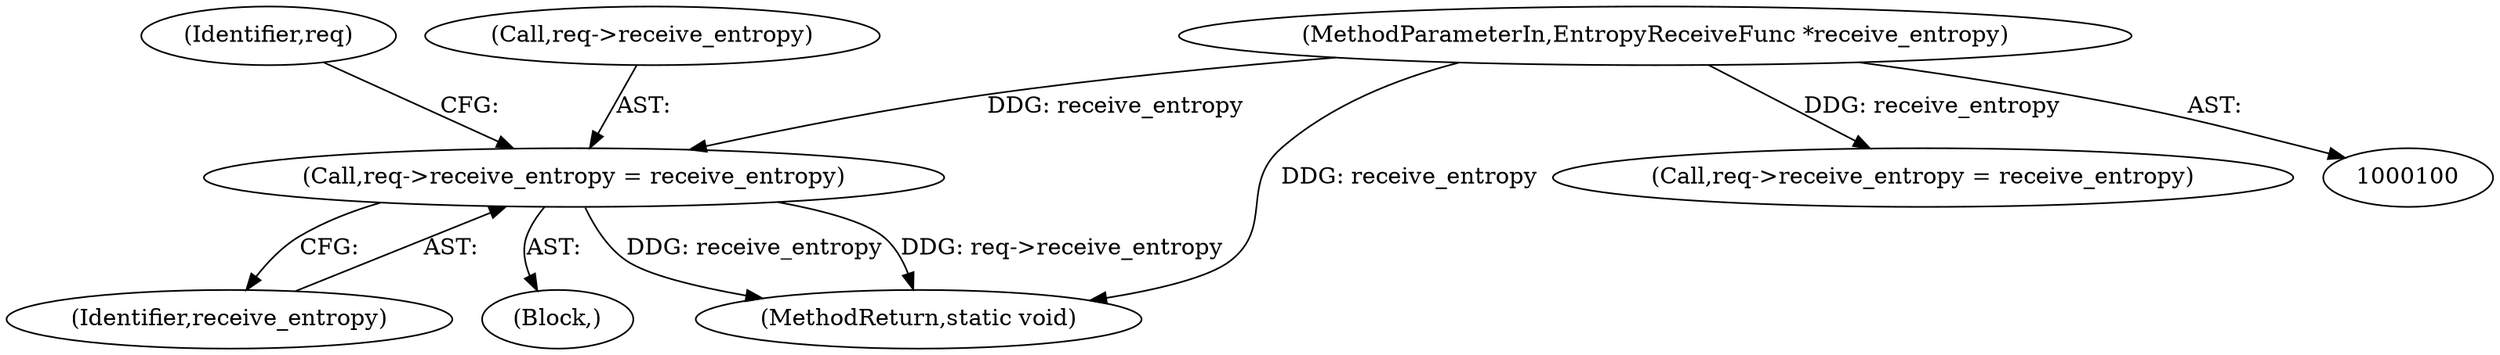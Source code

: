digraph "0_qemu_60253ed1e6ec6d8e5ef2efe7bf755f475dce9956@pointer" {
"1000128" [label="(Call,req->receive_entropy = receive_entropy)"];
"1000103" [label="(MethodParameterIn,EntropyReceiveFunc *receive_entropy)"];
"1000135" [label="(Identifier,req)"];
"1000132" [label="(Identifier,receive_entropy)"];
"1000103" [label="(MethodParameterIn,EntropyReceiveFunc *receive_entropy)"];
"1000105" [label="(Block,)"];
"1000168" [label="(Call,req->receive_entropy = receive_entropy)"];
"1000202" [label="(MethodReturn,static void)"];
"1000128" [label="(Call,req->receive_entropy = receive_entropy)"];
"1000129" [label="(Call,req->receive_entropy)"];
"1000128" -> "1000105"  [label="AST: "];
"1000128" -> "1000132"  [label="CFG: "];
"1000129" -> "1000128"  [label="AST: "];
"1000132" -> "1000128"  [label="AST: "];
"1000135" -> "1000128"  [label="CFG: "];
"1000128" -> "1000202"  [label="DDG: receive_entropy"];
"1000128" -> "1000202"  [label="DDG: req->receive_entropy"];
"1000103" -> "1000128"  [label="DDG: receive_entropy"];
"1000103" -> "1000100"  [label="AST: "];
"1000103" -> "1000202"  [label="DDG: receive_entropy"];
"1000103" -> "1000168"  [label="DDG: receive_entropy"];
}
